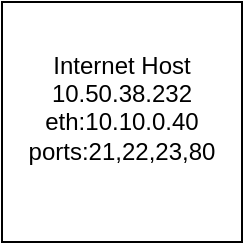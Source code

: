 <mxfile version="21.2.9" type="github">
  <diagram name="Page-1" id="R69GroRH6VKOCnM6CNp0">
    <mxGraphModel dx="1362" dy="795" grid="1" gridSize="10" guides="1" tooltips="1" connect="1" arrows="1" fold="1" page="1" pageScale="1" pageWidth="850" pageHeight="1100" math="0" shadow="0">
      <root>
        <mxCell id="0" />
        <mxCell id="1" parent="0" />
        <mxCell id="UiJhHHOjoIFwlzoQyJ_L-1" value="&lt;div&gt;Internet Host&lt;/div&gt;&lt;div&gt;10.50.38.232&lt;br&gt;&lt;/div&gt;&lt;div&gt;eth:10.10.0.40&lt;/div&gt;&lt;div&gt;ports:21,22,23,80&lt;/div&gt;&lt;div&gt;&lt;br&gt;&lt;/div&gt;" style="whiteSpace=wrap;html=1;aspect=fixed;rotation=0;" vertex="1" parent="1">
          <mxGeometry x="350" y="340" width="120" height="120" as="geometry" />
        </mxCell>
      </root>
    </mxGraphModel>
  </diagram>
</mxfile>

